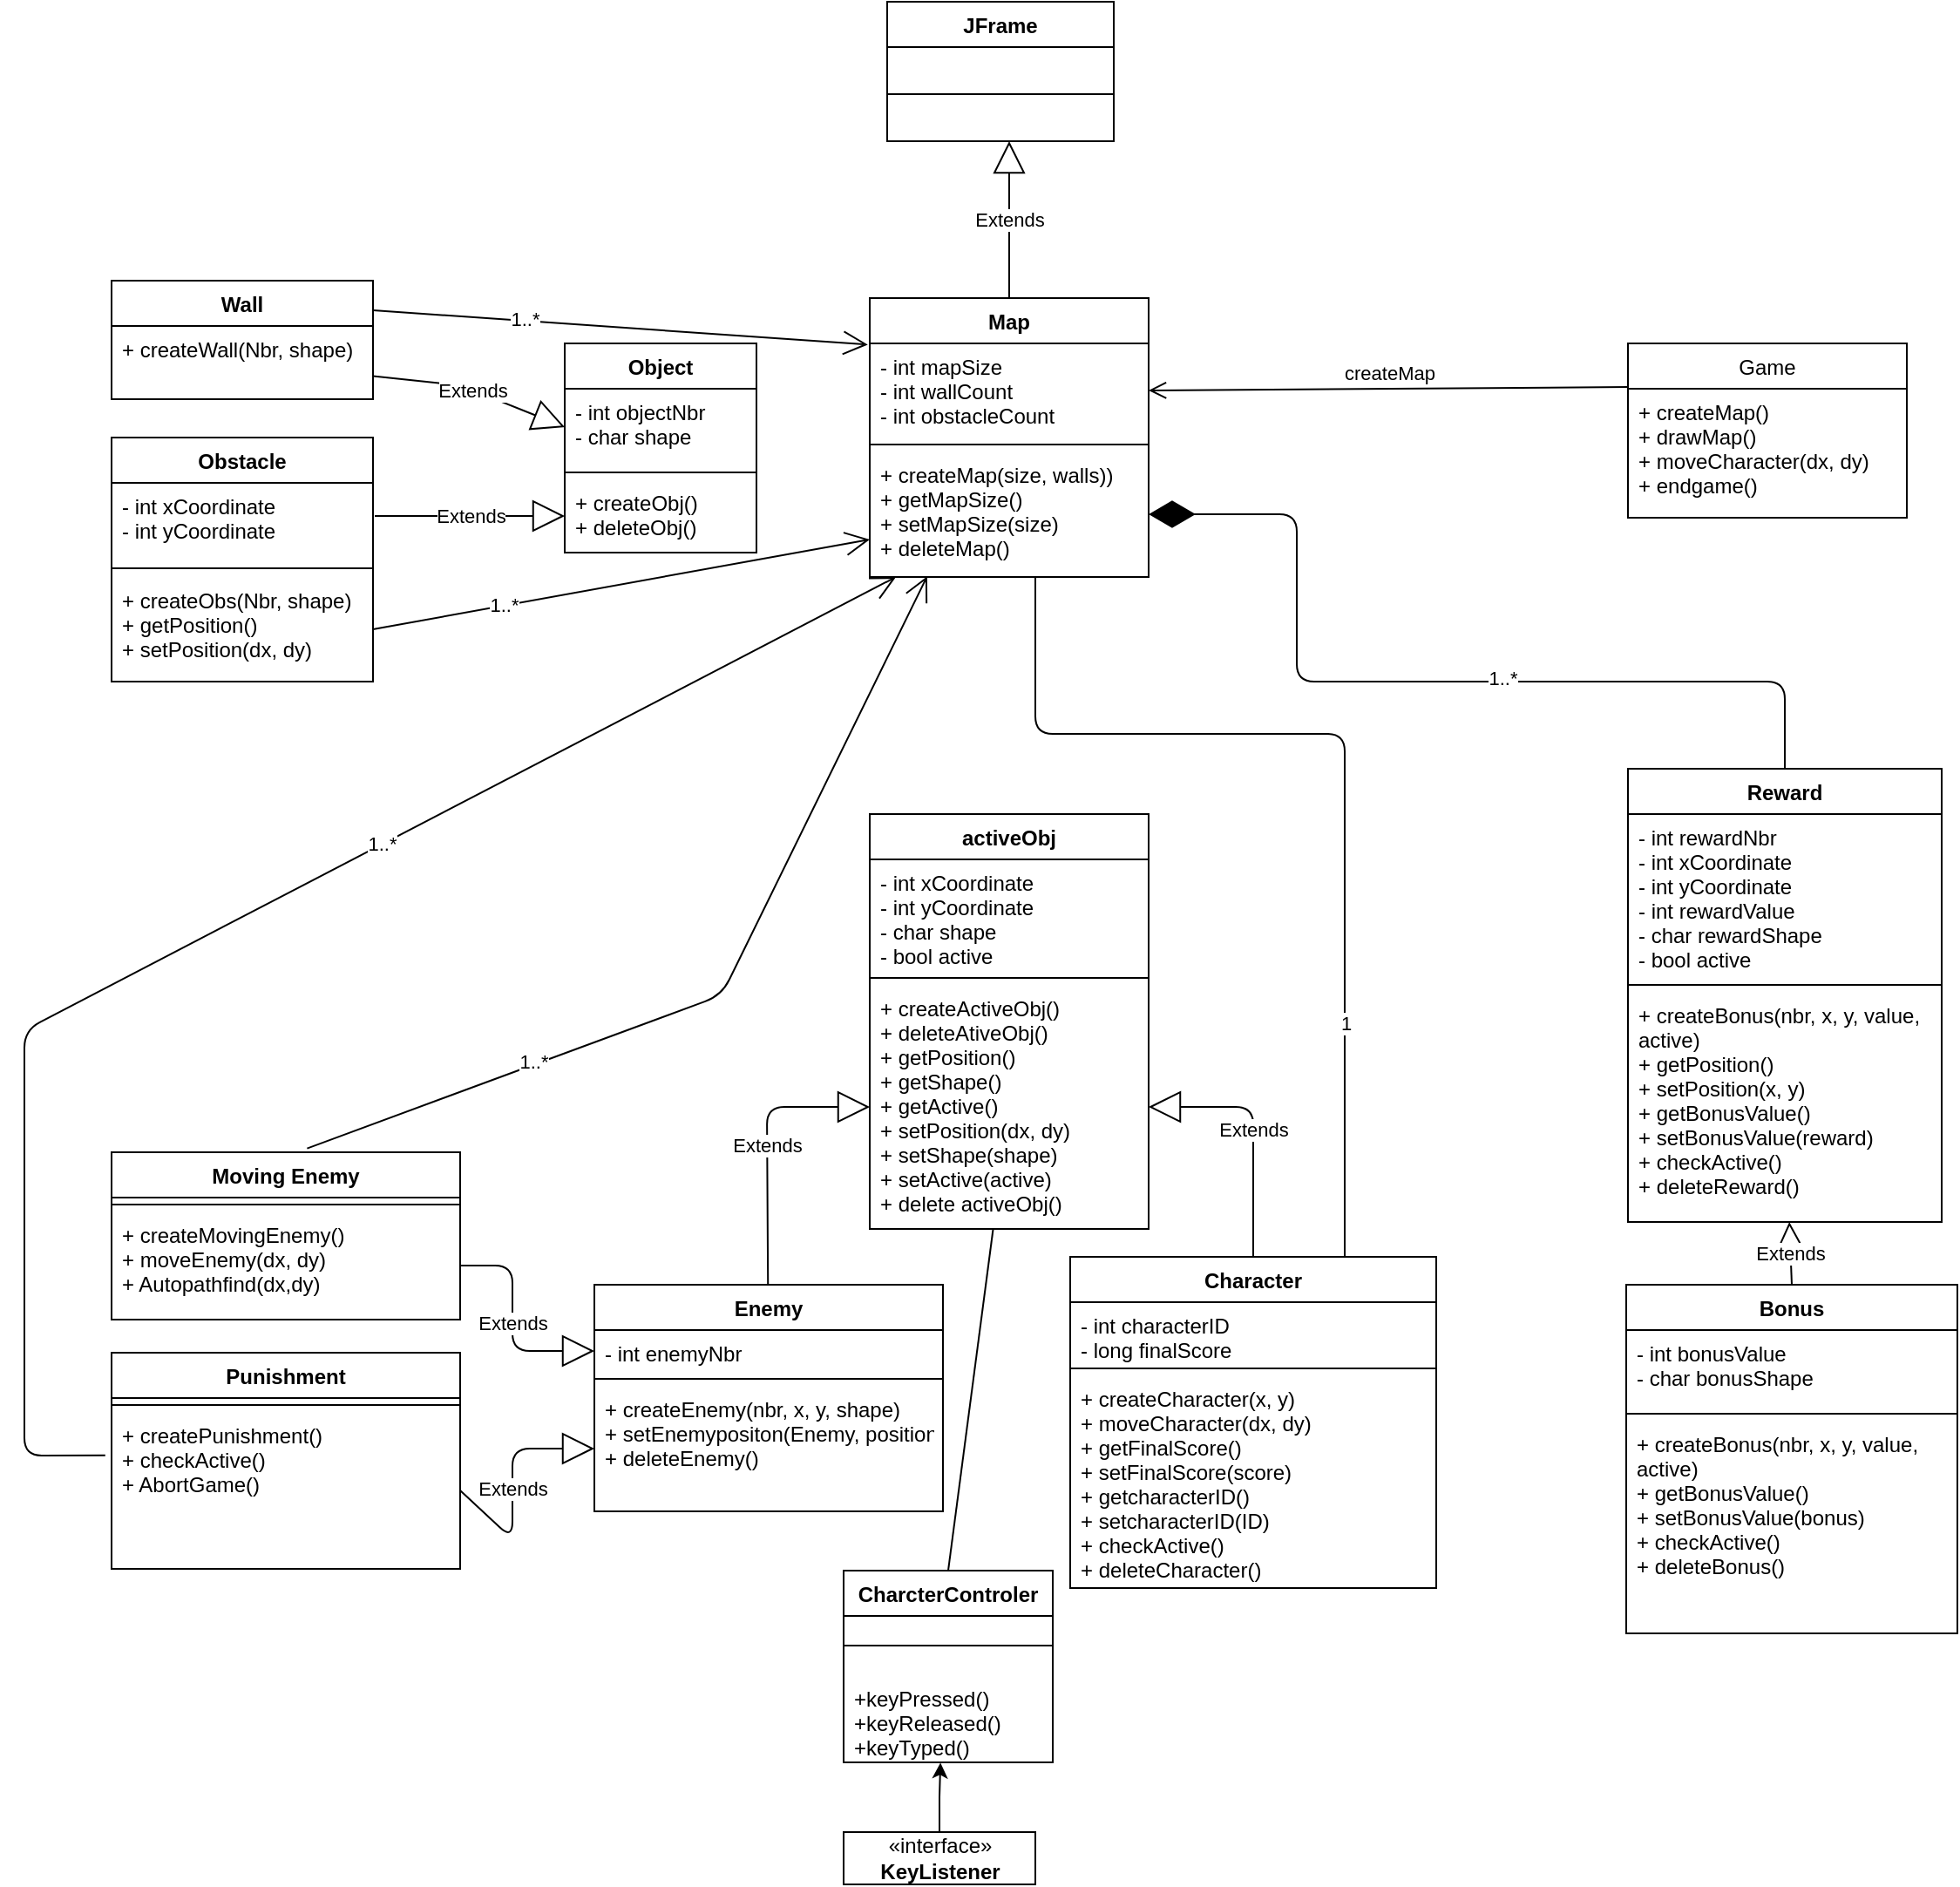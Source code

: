 <mxfile version="14.4.2" type="device" pages="3"><diagram name="Class Diagram" id="e7e014a7-5840-1c2e-5031-d8a46d1fe8dd"><mxGraphModel dx="2354" dy="1461" grid="1" gridSize="10" guides="1" tooltips="1" connect="1" arrows="1" fold="1" page="1" pageScale="1" pageWidth="1169" pageHeight="826" background="#ffffff" math="0" shadow="0"><root><mxCell id="0"/><mxCell id="1" parent="0"/><mxCell id="x0bmQfRMsFDAu_mOCBjh-41" value="Character" style="swimlane;fontStyle=1;align=center;verticalAlign=top;childLayout=stackLayout;horizontal=1;startSize=26;horizontalStack=0;resizeParent=1;resizeParentMax=0;resizeLast=0;collapsible=1;marginBottom=0;" parent="1" vertex="1"><mxGeometry x="560" y="600" width="210" height="190" as="geometry"/></mxCell><mxCell id="x0bmQfRMsFDAu_mOCBjh-42" value="- int characterID&#10;- long finalScore" style="text;strokeColor=none;fillColor=none;align=left;verticalAlign=top;spacingLeft=4;spacingRight=4;overflow=hidden;rotatable=0;points=[[0,0.5],[1,0.5]];portConstraint=eastwest;" parent="x0bmQfRMsFDAu_mOCBjh-41" vertex="1"><mxGeometry y="26" width="210" height="34" as="geometry"/></mxCell><mxCell id="x0bmQfRMsFDAu_mOCBjh-43" value="" style="line;strokeWidth=1;fillColor=none;align=left;verticalAlign=middle;spacingTop=-1;spacingLeft=3;spacingRight=3;rotatable=0;labelPosition=right;points=[];portConstraint=eastwest;" parent="x0bmQfRMsFDAu_mOCBjh-41" vertex="1"><mxGeometry y="60" width="210" height="8" as="geometry"/></mxCell><mxCell id="x0bmQfRMsFDAu_mOCBjh-44" value="+ createCharacter(x, y)&#10;+ moveCharacter(dx, dy)&#10;+ getFinalScore()&#10;+ setFinalScore(score)&#10;+ getcharacterID()&#10;+ setcharacterID(ID)&#10;+ checkActive()&#10;+ deleteCharacter()&#10;" style="text;strokeColor=none;fillColor=none;align=left;verticalAlign=top;spacingLeft=4;spacingRight=4;overflow=hidden;rotatable=0;points=[[0,0.5],[1,0.5]];portConstraint=eastwest;" parent="x0bmQfRMsFDAu_mOCBjh-41" vertex="1"><mxGeometry y="68" width="210" height="122" as="geometry"/></mxCell><mxCell id="x0bmQfRMsFDAu_mOCBjh-49" value="Map" style="swimlane;fontStyle=1;align=center;verticalAlign=top;childLayout=stackLayout;horizontal=1;startSize=26;horizontalStack=0;resizeParent=1;resizeParentMax=0;resizeLast=0;collapsible=1;marginBottom=0;" parent="1" vertex="1"><mxGeometry x="445" y="50" width="160" height="160" as="geometry"/></mxCell><mxCell id="x0bmQfRMsFDAu_mOCBjh-50" value="- int mapSize&#10;- int wallCount&#10;- int obstacleCount" style="text;strokeColor=none;fillColor=none;align=left;verticalAlign=top;spacingLeft=4;spacingRight=4;overflow=hidden;rotatable=0;points=[[0,0.5],[1,0.5]];portConstraint=eastwest;" parent="x0bmQfRMsFDAu_mOCBjh-49" vertex="1"><mxGeometry y="26" width="160" height="54" as="geometry"/></mxCell><mxCell id="x0bmQfRMsFDAu_mOCBjh-51" value="" style="line;strokeWidth=1;fillColor=none;align=left;verticalAlign=middle;spacingTop=-1;spacingLeft=3;spacingRight=3;rotatable=0;labelPosition=right;points=[];portConstraint=eastwest;" parent="x0bmQfRMsFDAu_mOCBjh-49" vertex="1"><mxGeometry y="80" width="160" height="8" as="geometry"/></mxCell><mxCell id="x0bmQfRMsFDAu_mOCBjh-52" value="+ createMap(size, walls))&#10;+ getMapSize()&#10;+ setMapSize(size)&#10;+ deleteMap()" style="text;strokeColor=none;fillColor=none;align=left;verticalAlign=top;spacingLeft=4;spacingRight=4;overflow=hidden;rotatable=0;points=[[0,0.5],[1,0.5]];portConstraint=eastwest;" parent="x0bmQfRMsFDAu_mOCBjh-49" vertex="1"><mxGeometry y="88" width="160" height="72" as="geometry"/></mxCell><mxCell id="x0bmQfRMsFDAu_mOCBjh-53" value="Enemy" style="swimlane;fontStyle=1;align=center;verticalAlign=top;childLayout=stackLayout;horizontal=1;startSize=26;horizontalStack=0;resizeParent=1;resizeParentMax=0;resizeLast=0;collapsible=1;marginBottom=0;" parent="1" vertex="1"><mxGeometry x="287" y="616" width="200" height="130" as="geometry"/></mxCell><mxCell id="x0bmQfRMsFDAu_mOCBjh-54" value="- int enemyNbr" style="text;strokeColor=none;fillColor=none;align=left;verticalAlign=top;spacingLeft=4;spacingRight=4;overflow=hidden;rotatable=0;points=[[0,0.5],[1,0.5]];portConstraint=eastwest;" parent="x0bmQfRMsFDAu_mOCBjh-53" vertex="1"><mxGeometry y="26" width="200" height="24" as="geometry"/></mxCell><mxCell id="x0bmQfRMsFDAu_mOCBjh-55" value="" style="line;strokeWidth=1;fillColor=none;align=left;verticalAlign=middle;spacingTop=-1;spacingLeft=3;spacingRight=3;rotatable=0;labelPosition=right;points=[];portConstraint=eastwest;" parent="x0bmQfRMsFDAu_mOCBjh-53" vertex="1"><mxGeometry y="50" width="200" height="8" as="geometry"/></mxCell><mxCell id="x0bmQfRMsFDAu_mOCBjh-56" value="+ createEnemy(nbr, x, y, shape)&#10;+ setEnemypositon(Enemy, position)&#10;+ deleteEnemy()" style="text;strokeColor=none;fillColor=none;align=left;verticalAlign=top;spacingLeft=4;spacingRight=4;overflow=hidden;rotatable=0;points=[[0,0.5],[1,0.5]];portConstraint=eastwest;" parent="x0bmQfRMsFDAu_mOCBjh-53" vertex="1"><mxGeometry y="58" width="200" height="72" as="geometry"/></mxCell><mxCell id="x0bmQfRMsFDAu_mOCBjh-61" value="Bonus" style="swimlane;fontStyle=1;align=center;verticalAlign=top;childLayout=stackLayout;horizontal=1;startSize=26;horizontalStack=0;resizeParent=1;resizeParentMax=0;resizeLast=0;collapsible=1;marginBottom=0;" parent="1" vertex="1"><mxGeometry x="879" y="616" width="190" height="200" as="geometry"/></mxCell><mxCell id="x0bmQfRMsFDAu_mOCBjh-62" value="- int bonusValue&#10;- char bonusShape" style="text;strokeColor=none;fillColor=none;align=left;verticalAlign=top;spacingLeft=4;spacingRight=4;overflow=hidden;rotatable=0;points=[[0,0.5],[1,0.5]];portConstraint=eastwest;" parent="x0bmQfRMsFDAu_mOCBjh-61" vertex="1"><mxGeometry y="26" width="190" height="44" as="geometry"/></mxCell><mxCell id="x0bmQfRMsFDAu_mOCBjh-63" value="" style="line;strokeWidth=1;fillColor=none;align=left;verticalAlign=middle;spacingTop=-1;spacingLeft=3;spacingRight=3;rotatable=0;labelPosition=right;points=[];portConstraint=eastwest;" parent="x0bmQfRMsFDAu_mOCBjh-61" vertex="1"><mxGeometry y="70" width="190" height="8" as="geometry"/></mxCell><mxCell id="x0bmQfRMsFDAu_mOCBjh-64" value="+ createBonus(nbr, x, y, value, &#10;active)&#10;+ getBonusValue()&#10;+ setBonusValue(bonus)&#10;+ checkActive()&#10;+ deleteBonus()" style="text;strokeColor=none;fillColor=none;align=left;verticalAlign=top;spacingLeft=4;spacingRight=4;overflow=hidden;rotatable=0;points=[[0,0.5],[1,0.5]];portConstraint=eastwest;" parent="x0bmQfRMsFDAu_mOCBjh-61" vertex="1"><mxGeometry y="78" width="190" height="122" as="geometry"/></mxCell><mxCell id="x0bmQfRMsFDAu_mOCBjh-66" value="Reward" style="swimlane;fontStyle=1;align=center;verticalAlign=top;childLayout=stackLayout;horizontal=1;startSize=26;horizontalStack=0;resizeParent=1;resizeParentMax=0;resizeLast=0;collapsible=1;marginBottom=0;" parent="1" vertex="1"><mxGeometry x="880" y="320" width="180" height="260" as="geometry"/></mxCell><mxCell id="x0bmQfRMsFDAu_mOCBjh-67" value="- int rewardNbr&#10;- int xCoordinate&#10;- int yCoordinate&#10;- int rewardValue&#10;- char rewardShape&#10;- bool active" style="text;strokeColor=none;fillColor=none;align=left;verticalAlign=top;spacingLeft=4;spacingRight=4;overflow=hidden;rotatable=0;points=[[0,0.5],[1,0.5]];portConstraint=eastwest;" parent="x0bmQfRMsFDAu_mOCBjh-66" vertex="1"><mxGeometry y="26" width="180" height="94" as="geometry"/></mxCell><mxCell id="x0bmQfRMsFDAu_mOCBjh-68" value="" style="line;strokeWidth=1;fillColor=none;align=left;verticalAlign=middle;spacingTop=-1;spacingLeft=3;spacingRight=3;rotatable=0;labelPosition=right;points=[];portConstraint=eastwest;" parent="x0bmQfRMsFDAu_mOCBjh-66" vertex="1"><mxGeometry y="120" width="180" height="8" as="geometry"/></mxCell><mxCell id="x0bmQfRMsFDAu_mOCBjh-69" value="+ createBonus(nbr, x, y, value,&#10;active)&#10;+ getPosition()&#10;+ setPosition(x, y)&#10;+ getBonusValue()&#10;+ setBonusValue(reward)&#10;+ checkActive()&#10;+ deleteReward()" style="text;strokeColor=none;fillColor=none;align=left;verticalAlign=top;spacingLeft=4;spacingRight=4;overflow=hidden;rotatable=0;points=[[0,0.5],[1,0.5]];portConstraint=eastwest;" parent="x0bmQfRMsFDAu_mOCBjh-66" vertex="1"><mxGeometry y="128" width="180" height="132" as="geometry"/></mxCell><mxCell id="RIVVR5Ybn98_v1tKRhae-1" value="Punishment" style="swimlane;fontStyle=1;align=center;verticalAlign=top;childLayout=stackLayout;horizontal=1;startSize=26;horizontalStack=0;resizeParent=1;resizeParentMax=0;resizeLast=0;collapsible=1;marginBottom=0;" parent="1" vertex="1"><mxGeometry x="10" y="655" width="200" height="124" as="geometry"/></mxCell><mxCell id="RIVVR5Ybn98_v1tKRhae-3" value="" style="line;strokeWidth=1;fillColor=none;align=left;verticalAlign=middle;spacingTop=-1;spacingLeft=3;spacingRight=3;rotatable=0;labelPosition=right;points=[];portConstraint=eastwest;" parent="RIVVR5Ybn98_v1tKRhae-1" vertex="1"><mxGeometry y="26" width="200" height="8" as="geometry"/></mxCell><mxCell id="RIVVR5Ybn98_v1tKRhae-4" value="+ createPunishment()&#10;+ checkActive()&#10;+ AbortGame()" style="text;strokeColor=none;fillColor=none;align=left;verticalAlign=top;spacingLeft=4;spacingRight=4;overflow=hidden;rotatable=0;points=[[0,0.5],[1,0.5]];portConstraint=eastwest;" parent="RIVVR5Ybn98_v1tKRhae-1" vertex="1"><mxGeometry y="34" width="200" height="90" as="geometry"/></mxCell><mxCell id="RIVVR5Ybn98_v1tKRhae-5" value="Wall" style="swimlane;fontStyle=1;align=center;verticalAlign=top;childLayout=stackLayout;horizontal=1;startSize=26;horizontalStack=0;resizeParent=1;resizeParentMax=0;resizeLast=0;collapsible=1;marginBottom=0;" parent="1" vertex="1"><mxGeometry x="10" y="40" width="150" height="68" as="geometry"/></mxCell><mxCell id="RIVVR5Ybn98_v1tKRhae-8" value="+ createWall(Nbr, shape)" style="text;strokeColor=none;fillColor=none;align=left;verticalAlign=top;spacingLeft=4;spacingRight=4;overflow=hidden;rotatable=0;points=[[0,0.5],[1,0.5]];portConstraint=eastwest;" parent="RIVVR5Ybn98_v1tKRhae-5" vertex="1"><mxGeometry y="26" width="150" height="42" as="geometry"/></mxCell><mxCell id="MtXeWEQCmz22e3HkAg9d-1" value="Obstacle" style="swimlane;fontStyle=1;align=center;verticalAlign=top;childLayout=stackLayout;horizontal=1;startSize=26;horizontalStack=0;resizeParent=1;resizeParentMax=0;resizeLast=0;collapsible=1;marginBottom=0;" parent="1" vertex="1"><mxGeometry x="10" y="130" width="150" height="140" as="geometry"/></mxCell><mxCell id="MtXeWEQCmz22e3HkAg9d-2" value="- int xCoordinate&#10;- int yCoordinate" style="text;strokeColor=none;fillColor=none;align=left;verticalAlign=top;spacingLeft=4;spacingRight=4;overflow=hidden;rotatable=0;points=[[0,0.5],[1,0.5]];portConstraint=eastwest;" parent="MtXeWEQCmz22e3HkAg9d-1" vertex="1"><mxGeometry y="26" width="150" height="44" as="geometry"/></mxCell><mxCell id="MtXeWEQCmz22e3HkAg9d-3" value="" style="line;strokeWidth=1;fillColor=none;align=left;verticalAlign=middle;spacingTop=-1;spacingLeft=3;spacingRight=3;rotatable=0;labelPosition=right;points=[];portConstraint=eastwest;" parent="MtXeWEQCmz22e3HkAg9d-1" vertex="1"><mxGeometry y="70" width="150" height="10" as="geometry"/></mxCell><mxCell id="MtXeWEQCmz22e3HkAg9d-4" value="+ createObs(Nbr, shape)&#10;+ getPosition()&#10;+ setPosition(dx, dy)&#10;" style="text;strokeColor=none;fillColor=none;align=left;verticalAlign=top;spacingLeft=4;spacingRight=4;overflow=hidden;rotatable=0;points=[[0,0.5],[1,0.5]];portConstraint=eastwest;" parent="MtXeWEQCmz22e3HkAg9d-1" vertex="1"><mxGeometry y="80" width="150" height="60" as="geometry"/></mxCell><mxCell id="scD0vBdgIzARHNGNuk6c-1" value="Moving Enemy" style="swimlane;fontStyle=1;align=center;verticalAlign=top;childLayout=stackLayout;horizontal=1;startSize=26;horizontalStack=0;resizeParent=1;resizeParentMax=0;resizeLast=0;collapsible=1;marginBottom=0;" parent="1" vertex="1"><mxGeometry x="10" y="540" width="200" height="96" as="geometry"/></mxCell><mxCell id="scD0vBdgIzARHNGNuk6c-3" value="" style="line;strokeWidth=1;fillColor=none;align=left;verticalAlign=middle;spacingTop=-1;spacingLeft=3;spacingRight=3;rotatable=0;labelPosition=right;points=[];portConstraint=eastwest;" parent="scD0vBdgIzARHNGNuk6c-1" vertex="1"><mxGeometry y="26" width="200" height="8" as="geometry"/></mxCell><mxCell id="scD0vBdgIzARHNGNuk6c-4" value="+ createMovingEnemy()&#10;+ moveEnemy(dx, dy)&#10;+ Autopathfind(dx,dy)" style="text;strokeColor=none;fillColor=none;align=left;verticalAlign=top;spacingLeft=4;spacingRight=4;overflow=hidden;rotatable=0;points=[[0,0.5],[1,0.5]];portConstraint=eastwest;" parent="scD0vBdgIzARHNGNuk6c-1" vertex="1"><mxGeometry y="34" width="200" height="62" as="geometry"/></mxCell><mxCell id="scD0vBdgIzARHNGNuk6c-6" value="Extends" style="endArrow=block;endSize=16;endFill=0;html=1;exitX=1;exitY=0.5;exitDx=0;exitDy=0;entryX=0;entryY=0.5;entryDx=0;entryDy=0;" parent="1" source="RIVVR5Ybn98_v1tKRhae-4" target="x0bmQfRMsFDAu_mOCBjh-56" edge="1"><mxGeometry width="160" relative="1" as="geometry"><mxPoint x="490" y="565" as="sourcePoint"/><mxPoint x="650" y="565" as="targetPoint"/><Array as="points"><mxPoint x="240" y="762"/><mxPoint x="240" y="710"/></Array></mxGeometry></mxCell><mxCell id="scD0vBdgIzARHNGNuk6c-7" value="Extends" style="endArrow=block;endSize=16;endFill=0;html=1;exitX=1;exitY=0.5;exitDx=0;exitDy=0;entryX=0;entryY=0.5;entryDx=0;entryDy=0;" parent="1" source="scD0vBdgIzARHNGNuk6c-4" target="x0bmQfRMsFDAu_mOCBjh-54" edge="1"><mxGeometry width="160" relative="1" as="geometry"><mxPoint x="210" y="488" as="sourcePoint"/><mxPoint x="410" y="365.0" as="targetPoint"/><Array as="points"><mxPoint x="240" y="605"/><mxPoint x="240" y="654"/></Array></mxGeometry></mxCell><mxCell id="scD0vBdgIzARHNGNuk6c-11" value="Extends" style="endArrow=block;endSize=16;endFill=0;html=1;exitX=0.5;exitY=0;exitDx=0;exitDy=0;" parent="1" source="x0bmQfRMsFDAu_mOCBjh-61" target="x0bmQfRMsFDAu_mOCBjh-69" edge="1"><mxGeometry width="160" relative="1" as="geometry"><mxPoint x="490" y="630" as="sourcePoint"/><mxPoint x="650" y="630" as="targetPoint"/></mxGeometry></mxCell><mxCell id="scD0vBdgIzARHNGNuk6c-18" value="" style="endArrow=diamondThin;endFill=1;endSize=24;html=1;exitX=0.5;exitY=0;exitDx=0;exitDy=0;entryX=1;entryY=0.5;entryDx=0;entryDy=0;" parent="1" source="x0bmQfRMsFDAu_mOCBjh-66" target="x0bmQfRMsFDAu_mOCBjh-52" edge="1"><mxGeometry width="160" relative="1" as="geometry"><mxPoint x="330" y="490" as="sourcePoint"/><mxPoint x="330" y="220" as="targetPoint"/><Array as="points"><mxPoint x="970" y="270"/><mxPoint x="690" y="270"/><mxPoint x="690" y="174"/></Array></mxGeometry></mxCell><mxCell id="oaRdijwVBmq-z1m-6wFn-3" value="1..*" style="edgeLabel;html=1;align=center;verticalAlign=middle;resizable=0;points=[];" parent="scD0vBdgIzARHNGNuk6c-18" vertex="1" connectable="0"><mxGeometry x="-0.171" y="-2" relative="1" as="geometry"><mxPoint as="offset"/></mxGeometry></mxCell><mxCell id="scD0vBdgIzARHNGNuk6c-25" value="Game" style="swimlane;fontStyle=0;childLayout=stackLayout;horizontal=1;startSize=26;fillColor=none;horizontalStack=0;resizeParent=1;resizeParentMax=0;resizeLast=0;collapsible=1;marginBottom=0;" parent="1" vertex="1"><mxGeometry x="880" y="76" width="160" height="100" as="geometry"/></mxCell><mxCell id="scD0vBdgIzARHNGNuk6c-26" value="+ createMap()&#10;+ drawMap()&#10;+ moveCharacter(dx, dy)&#10;+ endgame()" style="text;strokeColor=none;fillColor=none;align=left;verticalAlign=top;spacingLeft=4;spacingRight=4;overflow=hidden;rotatable=0;points=[[0,0.5],[1,0.5]];portConstraint=eastwest;" parent="scD0vBdgIzARHNGNuk6c-25" vertex="1"><mxGeometry y="26" width="160" height="74" as="geometry"/></mxCell><mxCell id="3zL8nobzFx9zVrFEnt8c-2" value="createMap" style="html=1;verticalAlign=bottom;endArrow=open;endSize=8;entryX=1;entryY=0.5;entryDx=0;entryDy=0;exitX=0;exitY=0.25;exitDx=0;exitDy=0;" parent="1" source="scD0vBdgIzARHNGNuk6c-25" target="x0bmQfRMsFDAu_mOCBjh-50" edge="1"><mxGeometry relative="1" as="geometry"><mxPoint x="530" y="310" as="sourcePoint"/><mxPoint x="450" y="310" as="targetPoint"/></mxGeometry></mxCell><mxCell id="uAevMPuKme8kmIr7tywy-2" value="Object" style="swimlane;fontStyle=1;align=center;verticalAlign=top;childLayout=stackLayout;horizontal=1;startSize=26;horizontalStack=0;resizeParent=1;resizeParentMax=0;resizeLast=0;collapsible=1;marginBottom=0;" parent="1" vertex="1"><mxGeometry x="270" y="76" width="110" height="120" as="geometry"/></mxCell><mxCell id="uAevMPuKme8kmIr7tywy-3" value="- int objectNbr&#10;- char shape" style="text;strokeColor=none;fillColor=none;align=left;verticalAlign=top;spacingLeft=4;spacingRight=4;overflow=hidden;rotatable=0;points=[[0,0.5],[1,0.5]];portConstraint=eastwest;" parent="uAevMPuKme8kmIr7tywy-2" vertex="1"><mxGeometry y="26" width="110" height="44" as="geometry"/></mxCell><mxCell id="uAevMPuKme8kmIr7tywy-4" value="" style="line;strokeWidth=1;fillColor=none;align=left;verticalAlign=middle;spacingTop=-1;spacingLeft=3;spacingRight=3;rotatable=0;labelPosition=right;points=[];portConstraint=eastwest;" parent="uAevMPuKme8kmIr7tywy-2" vertex="1"><mxGeometry y="70" width="110" height="8" as="geometry"/></mxCell><mxCell id="uAevMPuKme8kmIr7tywy-5" value="+ createObj()&#10;+ deleteObj()" style="text;strokeColor=none;fillColor=none;align=left;verticalAlign=top;spacingLeft=4;spacingRight=4;overflow=hidden;rotatable=0;points=[[0,0.5],[1,0.5]];portConstraint=eastwest;" parent="uAevMPuKme8kmIr7tywy-2" vertex="1"><mxGeometry y="78" width="110" height="42" as="geometry"/></mxCell><mxCell id="uAevMPuKme8kmIr7tywy-8" value="activeObj" style="swimlane;fontStyle=1;align=center;verticalAlign=top;childLayout=stackLayout;horizontal=1;startSize=26;horizontalStack=0;resizeParent=1;resizeParentMax=0;resizeLast=0;collapsible=1;marginBottom=0;" parent="1" vertex="1"><mxGeometry x="445" y="346" width="160" height="238" as="geometry"/></mxCell><mxCell id="uAevMPuKme8kmIr7tywy-9" value="- int xCoordinate&#10;- int yCoordinate&#10;- char shape&#10;- bool active" style="text;strokeColor=none;fillColor=none;align=left;verticalAlign=top;spacingLeft=4;spacingRight=4;overflow=hidden;rotatable=0;points=[[0,0.5],[1,0.5]];portConstraint=eastwest;" parent="uAevMPuKme8kmIr7tywy-8" vertex="1"><mxGeometry y="26" width="160" height="64" as="geometry"/></mxCell><mxCell id="uAevMPuKme8kmIr7tywy-10" value="" style="line;strokeWidth=1;fillColor=none;align=left;verticalAlign=middle;spacingTop=-1;spacingLeft=3;spacingRight=3;rotatable=0;labelPosition=right;points=[];portConstraint=eastwest;" parent="uAevMPuKme8kmIr7tywy-8" vertex="1"><mxGeometry y="90" width="160" height="8" as="geometry"/></mxCell><mxCell id="uAevMPuKme8kmIr7tywy-11" value="+ createActiveObj()&#10;+ deleteAtiveObj()&#10;+ getPosition()&#10;+ getShape()&#10;+ getActive()&#10;+ setPosition(dx, dy)&#10;+ setShape(shape)&#10;+ setActive(active)&#10;+ delete activeObj()" style="text;strokeColor=none;fillColor=none;align=left;verticalAlign=top;spacingLeft=4;spacingRight=4;overflow=hidden;rotatable=0;points=[[0,0.5],[1,0.5]];portConstraint=eastwest;" parent="uAevMPuKme8kmIr7tywy-8" vertex="1"><mxGeometry y="98" width="160" height="140" as="geometry"/></mxCell><mxCell id="uAevMPuKme8kmIr7tywy-13" value="Extends" style="endArrow=block;endSize=16;endFill=0;html=1;entryX=0;entryY=0.5;entryDx=0;entryDy=0;" parent="1" source="RIVVR5Ybn98_v1tKRhae-8" target="uAevMPuKme8kmIr7tywy-3" edge="1"><mxGeometry width="160" relative="1" as="geometry"><mxPoint x="190" y="20.0" as="sourcePoint"/><mxPoint x="270" y="100.0" as="targetPoint"/><Array as="points"><mxPoint x="210" y="100"/></Array></mxGeometry></mxCell><mxCell id="uAevMPuKme8kmIr7tywy-14" value="Extends" style="endArrow=block;endSize=16;endFill=0;html=1;entryX=0;entryY=0.5;entryDx=0;entryDy=0;" parent="1" target="uAevMPuKme8kmIr7tywy-5" edge="1"><mxGeometry width="160" relative="1" as="geometry"><mxPoint x="161" y="175" as="sourcePoint"/><mxPoint x="270" y="128" as="targetPoint"/><Array as="points"><mxPoint x="190" y="175"/><mxPoint x="230" y="175"/></Array></mxGeometry></mxCell><mxCell id="uAevMPuKme8kmIr7tywy-15" value="Extends" style="endArrow=block;endSize=16;endFill=0;html=1;entryX=0;entryY=0.5;entryDx=0;entryDy=0;" parent="1" source="x0bmQfRMsFDAu_mOCBjh-53" target="uAevMPuKme8kmIr7tywy-11" edge="1"><mxGeometry width="160" relative="1" as="geometry"><mxPoint x="360" y="631" as="sourcePoint"/><mxPoint x="410" y="543.0" as="targetPoint"/><Array as="points"><mxPoint x="386" y="514"/></Array></mxGeometry></mxCell><mxCell id="uAevMPuKme8kmIr7tywy-17" value="Extends" style="endArrow=block;endSize=16;endFill=0;html=1;entryX=1;entryY=0.5;entryDx=0;entryDy=0;exitX=0.5;exitY=0;exitDx=0;exitDy=0;" parent="1" source="x0bmQfRMsFDAu_mOCBjh-41" target="uAevMPuKme8kmIr7tywy-11" edge="1"><mxGeometry width="160" relative="1" as="geometry"><mxPoint x="730.641" y="596" as="sourcePoint"/><mxPoint x="789" y="480" as="targetPoint"/><Array as="points"><mxPoint x="665" y="514"/></Array></mxGeometry></mxCell><mxCell id="uAevMPuKme8kmIr7tywy-18" value="" style="endArrow=none;html=1;edgeStyle=orthogonalEdgeStyle;entryX=0.75;entryY=0;entryDx=0;entryDy=0;" parent="1" source="x0bmQfRMsFDAu_mOCBjh-52" target="x0bmQfRMsFDAu_mOCBjh-41" edge="1"><mxGeometry relative="1" as="geometry"><mxPoint x="620" y="290" as="sourcePoint"/><mxPoint x="810" y="360" as="targetPoint"/><Array as="points"><mxPoint x="540" y="300"/><mxPoint x="717" y="300"/></Array></mxGeometry></mxCell><mxCell id="oaRdijwVBmq-z1m-6wFn-2" value="1" style="edgeLabel;html=1;align=center;verticalAlign=middle;resizable=0;points=[];" parent="uAevMPuKme8kmIr7tywy-18" vertex="1" connectable="0"><mxGeometry x="0.528" relative="1" as="geometry"><mxPoint as="offset"/></mxGeometry></mxCell><mxCell id="oaRdijwVBmq-z1m-6wFn-7" value="" style="endArrow=open;endFill=1;endSize=12;html=1;entryX=-0.007;entryY=0.013;entryDx=0;entryDy=0;entryPerimeter=0;exitX=1;exitY=0.25;exitDx=0;exitDy=0;" parent="1" source="RIVVR5Ybn98_v1tKRhae-5" target="x0bmQfRMsFDAu_mOCBjh-50" edge="1"><mxGeometry width="160" relative="1" as="geometry"><mxPoint x="160" y="44.66" as="sourcePoint"/><mxPoint x="320" y="44.66" as="targetPoint"/></mxGeometry></mxCell><mxCell id="oaRdijwVBmq-z1m-6wFn-9" value="1..*" style="edgeLabel;html=1;align=center;verticalAlign=middle;resizable=0;points=[];" parent="oaRdijwVBmq-z1m-6wFn-7" vertex="1" connectable="0"><mxGeometry x="-0.389" y="1" relative="1" as="geometry"><mxPoint as="offset"/></mxGeometry></mxCell><mxCell id="oaRdijwVBmq-z1m-6wFn-8" value="" style="endArrow=open;endFill=1;endSize=12;html=1;exitX=1;exitY=0.5;exitDx=0;exitDy=0;" parent="1" source="MtXeWEQCmz22e3HkAg9d-4" target="x0bmQfRMsFDAu_mOCBjh-52" edge="1"><mxGeometry width="160" relative="1" as="geometry"><mxPoint x="160" y="270" as="sourcePoint"/><mxPoint x="320" y="270" as="targetPoint"/></mxGeometry></mxCell><mxCell id="oaRdijwVBmq-z1m-6wFn-10" value="1..*" style="edgeLabel;html=1;align=center;verticalAlign=middle;resizable=0;points=[];" parent="oaRdijwVBmq-z1m-6wFn-8" vertex="1" connectable="0"><mxGeometry x="-0.471" y="1" relative="1" as="geometry"><mxPoint as="offset"/></mxGeometry></mxCell><mxCell id="oaRdijwVBmq-z1m-6wFn-11" value="JFrame" style="swimlane;fontStyle=1;align=center;verticalAlign=top;childLayout=stackLayout;horizontal=1;startSize=26;horizontalStack=0;resizeParent=1;resizeParentMax=0;resizeLast=0;collapsible=1;marginBottom=0;" parent="1" vertex="1"><mxGeometry x="455" y="-120" width="130" height="80" as="geometry"/></mxCell><mxCell id="oaRdijwVBmq-z1m-6wFn-13" value="" style="line;strokeWidth=1;fillColor=none;align=left;verticalAlign=middle;spacingTop=-1;spacingLeft=3;spacingRight=3;rotatable=0;labelPosition=right;points=[];portConstraint=eastwest;" parent="oaRdijwVBmq-z1m-6wFn-11" vertex="1"><mxGeometry y="26" width="130" height="54" as="geometry"/></mxCell><mxCell id="oaRdijwVBmq-z1m-6wFn-25" value="Extends" style="endArrow=block;endSize=16;endFill=0;html=1;exitX=0.5;exitY=0;exitDx=0;exitDy=0;" parent="1" source="x0bmQfRMsFDAu_mOCBjh-49" edge="1"><mxGeometry width="160" relative="1" as="geometry"><mxPoint x="700" y="-100" as="sourcePoint"/><mxPoint x="525" y="-40" as="targetPoint"/></mxGeometry></mxCell><mxCell id="oaRdijwVBmq-z1m-6wFn-26" value="" style="endArrow=open;endFill=1;endSize=12;html=1;exitX=0.561;exitY=-0.023;exitDx=0;exitDy=0;exitPerimeter=0;entryX=0.206;entryY=0.994;entryDx=0;entryDy=0;entryPerimeter=0;" parent="1" source="scD0vBdgIzARHNGNuk6c-1" target="x0bmQfRMsFDAu_mOCBjh-52" edge="1"><mxGeometry width="160" relative="1" as="geometry"><mxPoint x="310" y="510" as="sourcePoint"/><mxPoint x="470" y="510" as="targetPoint"/><Array as="points"><mxPoint x="360" y="450"/></Array></mxGeometry></mxCell><mxCell id="oaRdijwVBmq-z1m-6wFn-29" value="1..*" style="edgeLabel;html=1;align=center;verticalAlign=middle;resizable=0;points=[];" parent="oaRdijwVBmq-z1m-6wFn-26" vertex="1" connectable="0"><mxGeometry x="-0.464" y="3" relative="1" as="geometry"><mxPoint y="1" as="offset"/></mxGeometry></mxCell><mxCell id="oaRdijwVBmq-z1m-6wFn-27" value="" style="endArrow=open;endFill=1;endSize=12;html=1;exitX=-0.018;exitY=1.094;exitDx=0;exitDy=0;exitPerimeter=0;entryX=0.094;entryY=1;entryDx=0;entryDy=0;entryPerimeter=0;" parent="1" target="x0bmQfRMsFDAu_mOCBjh-52" edge="1"><mxGeometry width="160" relative="1" as="geometry"><mxPoint x="6.4" y="713.82" as="sourcePoint"/><mxPoint x="160" y="340" as="targetPoint"/><Array as="points"><mxPoint x="-40" y="714"/><mxPoint x="-40" y="470"/></Array></mxGeometry></mxCell><mxCell id="oaRdijwVBmq-z1m-6wFn-28" value="1..*" style="edgeLabel;html=1;align=center;verticalAlign=middle;resizable=0;points=[];" parent="oaRdijwVBmq-z1m-6wFn-27" vertex="1" connectable="0"><mxGeometry x="0.221" y="1" relative="1" as="geometry"><mxPoint as="offset"/></mxGeometry></mxCell><mxCell id="hGmHYc_oYrWeQqVTKFVf-1" style="edgeStyle=orthogonalEdgeStyle;rounded=0;orthogonalLoop=1;jettySize=auto;html=1;entryX=0.463;entryY=1.004;entryDx=0;entryDy=0;entryPerimeter=0;" parent="1" source="oaRdijwVBmq-z1m-6wFn-30" target="oaRdijwVBmq-z1m-6wFn-40" edge="1"><mxGeometry relative="1" as="geometry"/></mxCell><mxCell id="oaRdijwVBmq-z1m-6wFn-30" value="«interface»&lt;br&gt;&lt;b&gt;KeyListener&lt;/b&gt;" style="html=1;" parent="1" vertex="1"><mxGeometry x="430" y="930" width="110" height="30" as="geometry"/></mxCell><mxCell id="oaRdijwVBmq-z1m-6wFn-36" value="&lt;br&gt;" style="text;html=1;align=center;verticalAlign=middle;resizable=0;points=[];autosize=1;" parent="1" vertex="1"><mxGeometry x="500" y="920" width="20" height="20" as="geometry"/></mxCell><mxCell id="oaRdijwVBmq-z1m-6wFn-37" value="CharcterControler" style="swimlane;fontStyle=1;align=center;verticalAlign=top;childLayout=stackLayout;horizontal=1;startSize=26;horizontalStack=0;resizeParent=1;resizeParentMax=0;resizeLast=0;collapsible=1;marginBottom=0;" parent="1" vertex="1"><mxGeometry x="430" y="780" width="120" height="110" as="geometry"><mxRectangle x="465" y="800" width="140" height="26" as="alternateBounds"/></mxGeometry></mxCell><mxCell id="oaRdijwVBmq-z1m-6wFn-39" value="" style="line;strokeWidth=1;fillColor=none;align=left;verticalAlign=middle;spacingTop=-1;spacingLeft=3;spacingRight=3;rotatable=0;labelPosition=right;points=[];portConstraint=eastwest;" parent="oaRdijwVBmq-z1m-6wFn-37" vertex="1"><mxGeometry y="26" width="120" height="34" as="geometry"/></mxCell><mxCell id="oaRdijwVBmq-z1m-6wFn-40" value="+keyPressed()&#10;+keyReleased()&#10;+keyTyped()&#10;" style="text;strokeColor=none;fillColor=none;align=left;verticalAlign=top;spacingLeft=4;spacingRight=4;overflow=hidden;rotatable=0;points=[[0,0.5],[1,0.5]];portConstraint=eastwest;" parent="oaRdijwVBmq-z1m-6wFn-37" vertex="1"><mxGeometry y="60" width="120" height="50" as="geometry"/></mxCell><mxCell id="oaRdijwVBmq-z1m-6wFn-42" value="" style="endArrow=none;html=1;exitX=0.5;exitY=0;exitDx=0;exitDy=0;" parent="1" source="oaRdijwVBmq-z1m-6wFn-37" target="uAevMPuKme8kmIr7tywy-11" edge="1"><mxGeometry width="50" height="50" relative="1" as="geometry"><mxPoint x="490" y="620" as="sourcePoint"/><mxPoint x="540" y="570" as="targetPoint"/></mxGeometry></mxCell></root></mxGraphModel></diagram><diagram id="ML4aj7rDJoTWtJMAUBJO" name="State Diagram"><mxGraphModel dx="1088" dy="880" grid="1" gridSize="10" guides="1" tooltips="1" connect="1" arrows="1" fold="1" page="1" pageScale="1" pageWidth="850" pageHeight="1100" math="0" shadow="0"><root><mxCell id="zc-nrAEhuRI09q31vqky-0"/><mxCell id="zc-nrAEhuRI09q31vqky-1" parent="zc-nrAEhuRI09q31vqky-0"/><mxCell id="KcydGjuc9Xkd6YpR7TTv-0" value="Menu Screen" style="html=1;" parent="zc-nrAEhuRI09q31vqky-1" vertex="1"><mxGeometry x="400" y="320" width="110" height="50" as="geometry"/></mxCell><mxCell id="KcydGjuc9Xkd6YpR7TTv-2" value="Game Screen" style="html=1;" parent="zc-nrAEhuRI09q31vqky-1" vertex="1"><mxGeometry x="400" y="440" width="110" height="50" as="geometry"/></mxCell><mxCell id="KcydGjuc9Xkd6YpR7TTv-3" value="Pause Screen" style="html=1;" parent="zc-nrAEhuRI09q31vqky-1" vertex="1"><mxGeometry x="560" y="440" width="110" height="50" as="geometry"/></mxCell><mxCell id="KcydGjuc9Xkd6YpR7TTv-7" value="" style="endArrow=classic;html=1;entryX=0;entryY=0.25;entryDx=0;entryDy=0;exitX=1;exitY=0.25;exitDx=0;exitDy=0;" parent="zc-nrAEhuRI09q31vqky-1" source="KcydGjuc9Xkd6YpR7TTv-2" target="KcydGjuc9Xkd6YpR7TTv-3" edge="1"><mxGeometry width="50" height="50" relative="1" as="geometry"><mxPoint x="430" y="510" as="sourcePoint"/><mxPoint x="480" y="460" as="targetPoint"/></mxGeometry></mxCell><mxCell id="KcydGjuc9Xkd6YpR7TTv-8" value="" style="endArrow=classic;html=1;exitX=0.5;exitY=1;exitDx=0;exitDy=0;entryX=0.5;entryY=0;entryDx=0;entryDy=0;" parent="zc-nrAEhuRI09q31vqky-1" source="KcydGjuc9Xkd6YpR7TTv-0" target="KcydGjuc9Xkd6YpR7TTv-2" edge="1"><mxGeometry width="50" height="50" relative="1" as="geometry"><mxPoint x="430" y="510" as="sourcePoint"/><mxPoint x="480" y="460" as="targetPoint"/></mxGeometry></mxCell><mxCell id="KcydGjuc9Xkd6YpR7TTv-10" value="Game Over Waiting&lt;br&gt;Screen" style="html=1;" parent="zc-nrAEhuRI09q31vqky-1" vertex="1"><mxGeometry x="400" y="560" width="110" height="50" as="geometry"/></mxCell><mxCell id="KcydGjuc9Xkd6YpR7TTv-11" value="Win Waiting Screen" style="html=1;" parent="zc-nrAEhuRI09q31vqky-1" vertex="1"><mxGeometry x="240" y="440" width="110" height="50" as="geometry"/></mxCell><mxCell id="KcydGjuc9Xkd6YpR7TTv-17" value="" style="endArrow=classic;html=1;exitX=0.25;exitY=0;exitDx=0;exitDy=0;entryX=0.25;entryY=1;entryDx=0;entryDy=0;" parent="zc-nrAEhuRI09q31vqky-1" source="KcydGjuc9Xkd6YpR7TTv-10" target="KcydGjuc9Xkd6YpR7TTv-2" edge="1"><mxGeometry width="50" height="50" relative="1" as="geometry"><mxPoint x="430" y="510" as="sourcePoint"/><mxPoint x="480" y="460" as="targetPoint"/></mxGeometry></mxCell><mxCell id="KcydGjuc9Xkd6YpR7TTv-20" value="" style="endArrow=classic;html=1;entryX=1;entryY=0.25;entryDx=0;entryDy=0;exitX=0;exitY=0.25;exitDx=0;exitDy=0;" parent="zc-nrAEhuRI09q31vqky-1" source="KcydGjuc9Xkd6YpR7TTv-2" target="KcydGjuc9Xkd6YpR7TTv-11" edge="1"><mxGeometry width="50" height="50" relative="1" as="geometry"><mxPoint x="520" y="475" as="sourcePoint"/><mxPoint x="570" y="475" as="targetPoint"/></mxGeometry></mxCell><mxCell id="KcydGjuc9Xkd6YpR7TTv-21" value="" style="endArrow=classic;html=1;exitX=0.5;exitY=0;exitDx=0;exitDy=0;entryX=0;entryY=0.75;entryDx=0;entryDy=0;" parent="zc-nrAEhuRI09q31vqky-1" source="KcydGjuc9Xkd6YpR7TTv-11" target="KcydGjuc9Xkd6YpR7TTv-0" edge="1"><mxGeometry width="50" height="50" relative="1" as="geometry"><mxPoint x="430" y="510" as="sourcePoint"/><mxPoint x="480" y="460" as="targetPoint"/><Array as="points"><mxPoint x="295" y="358"/></Array></mxGeometry></mxCell><mxCell id="KcydGjuc9Xkd6YpR7TTv-22" value="" style="endArrow=classic;html=1;exitX=0.5;exitY=0;exitDx=0;exitDy=0;entryX=1;entryY=0.75;entryDx=0;entryDy=0;" parent="zc-nrAEhuRI09q31vqky-1" source="KcydGjuc9Xkd6YpR7TTv-3" target="KcydGjuc9Xkd6YpR7TTv-0" edge="1"><mxGeometry width="50" height="50" relative="1" as="geometry"><mxPoint x="430" y="510" as="sourcePoint"/><mxPoint x="480" y="460" as="targetPoint"/><Array as="points"><mxPoint x="615" y="358"/></Array></mxGeometry></mxCell><mxCell id="KcydGjuc9Xkd6YpR7TTv-24" value="" style="endArrow=classic;html=1;entryX=0;entryY=0.75;entryDx=0;entryDy=0;exitX=1;exitY=0.75;exitDx=0;exitDy=0;" parent="zc-nrAEhuRI09q31vqky-1" source="KcydGjuc9Xkd6YpR7TTv-11" target="KcydGjuc9Xkd6YpR7TTv-2" edge="1"><mxGeometry width="50" height="50" relative="1" as="geometry"><mxPoint x="410" y="510" as="sourcePoint"/><mxPoint x="360" y="510" as="targetPoint"/></mxGeometry></mxCell><mxCell id="KcydGjuc9Xkd6YpR7TTv-25" value="" style="endArrow=classic;html=1;exitX=1;exitY=0.5;exitDx=0;exitDy=0;entryX=1;entryY=0.25;entryDx=0;entryDy=0;" parent="zc-nrAEhuRI09q31vqky-1" source="KcydGjuc9Xkd6YpR7TTv-10" target="KcydGjuc9Xkd6YpR7TTv-0" edge="1"><mxGeometry width="50" height="50" relative="1" as="geometry"><mxPoint x="430" y="510" as="sourcePoint"/><mxPoint x="480" y="460" as="targetPoint"/><Array as="points"><mxPoint x="720" y="585"/><mxPoint x="720" y="333"/></Array></mxGeometry></mxCell><mxCell id="KcydGjuc9Xkd6YpR7TTv-27" value="" style="endArrow=classic;html=1;exitX=0.75;exitY=1;exitDx=0;exitDy=0;entryX=0.75;entryY=0;entryDx=0;entryDy=0;" parent="zc-nrAEhuRI09q31vqky-1" source="KcydGjuc9Xkd6YpR7TTv-2" target="KcydGjuc9Xkd6YpR7TTv-10" edge="1"><mxGeometry width="50" height="50" relative="1" as="geometry"><mxPoint x="465" y="500" as="sourcePoint"/><mxPoint x="465" y="570" as="targetPoint"/></mxGeometry></mxCell><mxCell id="KcydGjuc9Xkd6YpR7TTv-33" value="" style="endArrow=classic;html=1;entryX=1;entryY=0.75;entryDx=0;entryDy=0;exitX=0;exitY=0.75;exitDx=0;exitDy=0;" parent="zc-nrAEhuRI09q31vqky-1" source="KcydGjuc9Xkd6YpR7TTv-3" target="KcydGjuc9Xkd6YpR7TTv-2" edge="1"><mxGeometry width="50" height="50" relative="1" as="geometry"><mxPoint x="520" y="475" as="sourcePoint"/><mxPoint x="570" y="475" as="targetPoint"/></mxGeometry></mxCell><mxCell id="KcydGjuc9Xkd6YpR7TTv-36" value="" style="endArrow=classic;html=1;entryX=1;entryY=0.5;entryDx=0;entryDy=0;exitX=0;exitY=0.25;exitDx=0;exitDy=0;" parent="zc-nrAEhuRI09q31vqky-1" source="KcydGjuc9Xkd6YpR7TTv-0" target="dedwPi8mJyGZ-p1ZYKGC-0" edge="1"><mxGeometry width="50" height="50" relative="1" as="geometry"><mxPoint x="360" y="487.5" as="sourcePoint"/><mxPoint x="240" y="332.5" as="targetPoint"/></mxGeometry></mxCell><mxCell id="dedwPi8mJyGZ-p1ZYKGC-0" value="" style="ellipse;html=1;shape=endState;fillColor=#000000;strokeColor=#ff0000;" parent="zc-nrAEhuRI09q31vqky-1" vertex="1"><mxGeometry x="190" y="318" width="30" height="30" as="geometry"/></mxCell><mxCell id="dedwPi8mJyGZ-p1ZYKGC-1" value="End" style="text;align=center;fontStyle=1;verticalAlign=middle;spacingLeft=3;spacingRight=3;strokeColor=none;rotatable=0;points=[[0,0.5],[1,0.5]];portConstraint=eastwest;" parent="zc-nrAEhuRI09q31vqky-1" vertex="1"><mxGeometry x="250" y="310" width="80" height="26" as="geometry"/></mxCell><mxCell id="1mXxhJrNTgD12wtWdUE1-0" value="" style="ellipse;html=1;shape=startState;fillColor=#000000;strokeColor=#ff0000;dashed=1;" parent="zc-nrAEhuRI09q31vqky-1" vertex="1"><mxGeometry x="440" y="230" width="30" height="30" as="geometry"/></mxCell><mxCell id="1mXxhJrNTgD12wtWdUE1-1" value="" style="edgeStyle=orthogonalEdgeStyle;html=1;verticalAlign=bottom;endArrow=open;endSize=8;entryX=0.5;entryY=0;entryDx=0;entryDy=0;" parent="zc-nrAEhuRI09q31vqky-1" source="1mXxhJrNTgD12wtWdUE1-0" target="KcydGjuc9Xkd6YpR7TTv-0" edge="1"><mxGeometry relative="1" as="geometry"><mxPoint x="275" y="620" as="targetPoint"/></mxGeometry></mxCell><mxCell id="1mXxhJrNTgD12wtWdUE1-2" value="Start" style="text;align=center;fontStyle=1;verticalAlign=middle;spacingLeft=3;spacingRight=3;strokeColor=none;rotatable=0;points=[[0,0.5],[1,0.5]];portConstraint=eastwest;" parent="zc-nrAEhuRI09q31vqky-1" vertex="1"><mxGeometry x="430" y="260" width="80" height="26" as="geometry"/></mxCell><mxCell id="s03QmKHdbFqV-sdg3Jdm-0" value="begin" style="text;align=center;fontStyle=1;verticalAlign=middle;spacingLeft=3;spacingRight=3;strokeColor=none;rotatable=0;points=[[0,0.5],[1,0.5]];portConstraint=eastwest;" parent="zc-nrAEhuRI09q31vqky-1" vertex="1"><mxGeometry x="390" y="390" width="80" height="26" as="geometry"/></mxCell><mxCell id="s03QmKHdbFqV-sdg3Jdm-2" value="Laurens&lt;br&gt;Markup" style="html=1;" parent="zc-nrAEhuRI09q31vqky-1" vertex="1"><mxGeometry x="520" y="260" width="110" height="50" as="geometry"/></mxCell></root></mxGraphModel></diagram><diagram id="dgnxQLhh8svEvxjnjJhD" name="Sequence Diagram"><mxGraphModel dx="1088" dy="880" grid="1" gridSize="10" guides="1" tooltips="1" connect="1" arrows="1" fold="1" page="1" pageScale="1" pageWidth="850" pageHeight="1100" math="0" shadow="0"><root><mxCell id="69PbTp5-i1uUuvWJ2hNX-0"/><mxCell id="69PbTp5-i1uUuvWJ2hNX-1" parent="69PbTp5-i1uUuvWJ2hNX-0"/><mxCell id="lJdWP1g-EMxhtGGlcjKw-1" value="Character" style="shape=umlLifeline;perimeter=lifelinePerimeter;whiteSpace=wrap;html=1;container=1;collapsible=0;recursiveResize=0;outlineConnect=0;" parent="69PbTp5-i1uUuvWJ2hNX-1" vertex="1"><mxGeometry x="440" y="90" width="100" height="970" as="geometry"/></mxCell><mxCell id="lJdWP1g-EMxhtGGlcjKw-22" value="" style="html=1;points=[];perimeter=orthogonalPerimeter;" parent="lJdWP1g-EMxhtGGlcjKw-1" vertex="1"><mxGeometry x="45" y="70" width="10" height="200" as="geometry"/></mxCell><mxCell id="lJdWP1g-EMxhtGGlcjKw-2" value="Reward/Bonus" style="shape=umlLifeline;perimeter=lifelinePerimeter;whiteSpace=wrap;html=1;container=1;collapsible=0;recursiveResize=0;outlineConnect=0;" parent="69PbTp5-i1uUuvWJ2hNX-1" vertex="1"><mxGeometry x="580" y="90" width="100" height="970" as="geometry"/></mxCell><mxCell id="lJdWP1g-EMxhtGGlcjKw-19" value="" style="html=1;points=[];perimeter=orthogonalPerimeter;" parent="lJdWP1g-EMxhtGGlcjKw-2" vertex="1"><mxGeometry x="45" y="70" width="10" height="200" as="geometry"/></mxCell><mxCell id="lJdWP1g-EMxhtGGlcjKw-3" value="Player" style="shape=umlActor;verticalLabelPosition=bottom;verticalAlign=top;html=1;" parent="69PbTp5-i1uUuvWJ2hNX-1" vertex="1"><mxGeometry x="60" y="20" width="30" height="60" as="geometry"/></mxCell><mxCell id="lJdWP1g-EMxhtGGlcjKw-4" value="" style="html=1;points=[];perimeter=orthogonalPerimeter;" parent="69PbTp5-i1uUuvWJ2hNX-1" vertex="1"><mxGeometry x="70" y="110" width="10" height="950" as="geometry"/></mxCell><mxCell id="lJdWP1g-EMxhtGGlcjKw-7" value="Moving Enemy/&lt;br&gt;Punishment" style="shape=umlLifeline;perimeter=lifelinePerimeter;whiteSpace=wrap;html=1;container=1;collapsible=0;recursiveResize=0;outlineConnect=0;" parent="69PbTp5-i1uUuvWJ2hNX-1" vertex="1"><mxGeometry x="720" y="90" width="100" height="970" as="geometry"/></mxCell><mxCell id="lJdWP1g-EMxhtGGlcjKw-20" value="" style="html=1;points=[];perimeter=orthogonalPerimeter;" parent="lJdWP1g-EMxhtGGlcjKw-7" vertex="1"><mxGeometry x="45" y="70" width="10" height="200" as="geometry"/></mxCell><mxCell id="lJdWP1g-EMxhtGGlcjKw-9" value="Game" style="shape=umlLifeline;perimeter=lifelinePerimeter;whiteSpace=wrap;html=1;container=1;collapsible=0;recursiveResize=0;outlineConnect=0;" parent="69PbTp5-i1uUuvWJ2hNX-1" vertex="1"><mxGeometry x="150" y="90" width="100" height="970" as="geometry"/></mxCell><mxCell id="lJdWP1g-EMxhtGGlcjKw-10" value="" style="html=1;points=[];perimeter=orthogonalPerimeter;" parent="lJdWP1g-EMxhtGGlcjKw-9" vertex="1"><mxGeometry x="45" y="50" width="10" height="290" as="geometry"/></mxCell><mxCell id="lJdWP1g-EMxhtGGlcjKw-11" value="login game" style="html=1;verticalAlign=bottom;endArrow=block;" parent="69PbTp5-i1uUuvWJ2hNX-1" edge="1"><mxGeometry width="80" relative="1" as="geometry"><mxPoint x="80" y="142" as="sourcePoint"/><mxPoint x="190" y="142" as="targetPoint"/></mxGeometry></mxCell><mxCell id="lJdWP1g-EMxhtGGlcjKw-14" value="start" style="html=1;verticalAlign=bottom;endArrow=block;" parent="69PbTp5-i1uUuvWJ2hNX-1" edge="1"><mxGeometry width="80" relative="1" as="geometry"><mxPoint x="81" y="184" as="sourcePoint"/><mxPoint x="191" y="184" as="targetPoint"/><Array as="points"><mxPoint x="141" y="184"/></Array></mxGeometry></mxCell><mxCell id="lJdWP1g-EMxhtGGlcjKw-25" value="createCharacter" style="html=1;verticalAlign=bottom;endArrow=block;" parent="69PbTp5-i1uUuvWJ2hNX-1" edge="1"><mxGeometry x="-0.059" width="80" relative="1" as="geometry"><mxPoint x="359" y="200" as="sourcePoint"/><mxPoint x="491.25" y="200" as="targetPoint"/><Array as="points"/><mxPoint as="offset"/></mxGeometry></mxCell><mxCell id="lJdWP1g-EMxhtGGlcjKw-28" value="Map" style="shape=umlLifeline;perimeter=lifelinePerimeter;whiteSpace=wrap;html=1;container=1;collapsible=0;recursiveResize=0;outlineConnect=0;" parent="69PbTp5-i1uUuvWJ2hNX-1" vertex="1"><mxGeometry x="300" y="90" width="100" height="970" as="geometry"/></mxCell><mxCell id="lJdWP1g-EMxhtGGlcjKw-29" value="" style="html=1;points=[];perimeter=orthogonalPerimeter;" parent="lJdWP1g-EMxhtGGlcjKw-28" vertex="1"><mxGeometry x="45" y="70" width="10" height="200" as="geometry"/></mxCell><mxCell id="lJdWP1g-EMxhtGGlcjKw-30" value="createMap" style="html=1;verticalAlign=bottom;endArrow=block;" parent="69PbTp5-i1uUuvWJ2hNX-1" edge="1"><mxGeometry x="0.059" width="80" relative="1" as="geometry"><mxPoint x="210" y="192" as="sourcePoint"/><mxPoint x="342.25" y="192" as="targetPoint"/><Array as="points"/><mxPoint as="offset"/></mxGeometry></mxCell><mxCell id="lJdWP1g-EMxhtGGlcjKw-31" value="createMovingEnemies" style="html=1;verticalAlign=bottom;endArrow=block;" parent="69PbTp5-i1uUuvWJ2hNX-1" edge="1"><mxGeometry x="0.518" width="80" relative="1" as="geometry"><mxPoint x="354.75" y="245" as="sourcePoint"/><mxPoint x="625.25" y="245" as="targetPoint"/><Array as="points"/><mxPoint as="offset"/></mxGeometry></mxCell><mxCell id="lJdWP1g-EMxhtGGlcjKw-32" value="createReward" style="html=1;verticalAlign=bottom;endArrow=block;exitX=0.94;exitY=0.524;exitDx=0;exitDy=0;exitPerimeter=0;" parent="69PbTp5-i1uUuvWJ2hNX-1" edge="1"><mxGeometry x="0.665" width="80" relative="1" as="geometry"><mxPoint x="354.4" y="290.0" as="sourcePoint"/><mxPoint x="769.5" y="290.0" as="targetPoint"/><Array as="points"/><mxPoint as="offset"/></mxGeometry></mxCell><mxCell id="lJdWP1g-EMxhtGGlcjKw-36" value="game map" style="html=1;verticalAlign=bottom;endArrow=open;dashed=1;endSize=8;" parent="69PbTp5-i1uUuvWJ2hNX-1" edge="1"><mxGeometry relative="1" as="geometry"><mxPoint x="342.4" y="330" as="sourcePoint"/><mxPoint x="203.5" y="330" as="targetPoint"/></mxGeometry></mxCell><mxCell id="lJdWP1g-EMxhtGGlcjKw-39" value="return character" style="html=1;verticalAlign=bottom;endArrow=open;dashed=1;endSize=8;" parent="69PbTp5-i1uUuvWJ2hNX-1" edge="1"><mxGeometry relative="1" as="geometry"><mxPoint x="489.5" y="225" as="sourcePoint"/><mxPoint x="360" y="225" as="targetPoint"/></mxGeometry></mxCell><mxCell id="lJdWP1g-EMxhtGGlcjKw-40" value="return Enemies" style="html=1;verticalAlign=bottom;endArrow=open;dashed=1;endSize=8;" parent="69PbTp5-i1uUuvWJ2hNX-1" edge="1"><mxGeometry x="-0.484" relative="1" as="geometry"><mxPoint x="624.75" y="270" as="sourcePoint"/><mxPoint x="355.25" y="270" as="targetPoint"/><mxPoint x="1" as="offset"/></mxGeometry></mxCell><mxCell id="lJdWP1g-EMxhtGGlcjKw-41" value="return Reward" style="html=1;verticalAlign=bottom;endArrow=open;dashed=1;endSize=8;" parent="69PbTp5-i1uUuvWJ2hNX-1" edge="1"><mxGeometry x="-0.679" relative="1" as="geometry"><mxPoint x="765" y="310" as="sourcePoint"/><mxPoint x="360" y="310" as="targetPoint"/><mxPoint as="offset"/></mxGeometry></mxCell><mxCell id="lJdWP1g-EMxhtGGlcjKw-43" value="menu screen" style="html=1;verticalAlign=bottom;endArrow=block;entryX=1.16;entryY=0.144;entryDx=0;entryDy=0;entryPerimeter=0;" parent="69PbTp5-i1uUuvWJ2hNX-1" edge="1"><mxGeometry width="80" relative="1" as="geometry"><mxPoint x="197.5" y="160" as="sourcePoint"/><mxPoint x="79.6" y="160.16" as="targetPoint"/><Array as="points"><mxPoint x="188" y="160"/></Array></mxGeometry></mxCell><mxCell id="DuIKzJp7riIOUItrcV3M-0" value="ready message" style="html=1;verticalAlign=bottom;endArrow=block;entryX=1.16;entryY=0.144;entryDx=0;entryDy=0;entryPerimeter=0;" parent="69PbTp5-i1uUuvWJ2hNX-1" edge="1"><mxGeometry width="80" relative="1" as="geometry"><mxPoint x="197.9" y="350" as="sourcePoint"/><mxPoint x="80.0" y="350.16" as="targetPoint"/><Array as="points"><mxPoint x="188.4" y="350"/></Array></mxGeometry></mxCell><mxCell id="dk0C4G31g2JSajlsF-g8-0" value="Choose&lt;br&gt;options" style="shape=umlFrame;tabWidth=110;tabHeight=30;tabPosition=left;html=1;boundedLbl=1;labelInHeader=1;width=80;height=26;strokeColor=#000000;" parent="69PbTp5-i1uUuvWJ2hNX-1" vertex="1"><mxGeometry x="10" y="120" width="770" height="251" as="geometry"/></mxCell><mxCell id="dk0C4G31g2JSajlsF-g8-1" value="[if user choose&#10;start]" style="text" parent="dk0C4G31g2JSajlsF-g8-0" vertex="1"><mxGeometry width="100" height="20" relative="1" as="geometry"><mxPoint x="20" y="40" as="offset"/></mxGeometry></mxCell><mxCell id="dk0C4G31g2JSajlsF-g8-2" value="[else - exit]" style="line;strokeWidth=1;labelPosition=center;verticalLabelPosition=bottom;align=left;verticalAlign=top;spacingLeft=20;spacingTop=15;dashed=1;" parent="dk0C4G31g2JSajlsF-g8-0" vertex="1"><mxGeometry y="182.372" width="770.0" height="10.04" as="geometry"/></mxCell><mxCell id="dk0C4G31g2JSajlsF-g8-3" value="exit request" style="html=1;verticalAlign=bottom;endArrow=block;" parent="dk0C4G31g2JSajlsF-g8-0" edge="1"><mxGeometry width="80" relative="1" as="geometry"><mxPoint x="49.995" y="205.898" as="sourcePoint"/><mxPoint x="164.939" y="205.898" as="targetPoint"/></mxGeometry></mxCell><mxCell id="dk0C4G31g2JSajlsF-g8-4" value="terminate game" style="html=1;verticalAlign=bottom;endArrow=open;dashed=1;endSize=8;strokeColor=#000000;" parent="dk0C4G31g2JSajlsF-g8-0" edge="1"><mxGeometry relative="1" as="geometry"><mxPoint x="164.939" y="240.215" as="sourcePoint"/><mxPoint x="49.995" y="240.215" as="targetPoint"/></mxGeometry></mxCell><mxCell id="uFTjwuWLlwTP5la_v6FQ-3" value="play" style="html=1;verticalAlign=bottom;endArrow=block;strokeColor=#000000;" parent="69PbTp5-i1uUuvWJ2hNX-1" target="lJdWP1g-EMxhtGGlcjKw-9" edge="1"><mxGeometry width="80" relative="1" as="geometry"><mxPoint x="80" y="480" as="sourcePoint"/><mxPoint x="160" y="480" as="targetPoint"/></mxGeometry></mxCell><mxCell id="uFTjwuWLlwTP5la_v6FQ-4" value="interact" style="html=1;verticalAlign=bottom;endArrow=block;strokeColor=#000000;" parent="69PbTp5-i1uUuvWJ2hNX-1" edge="1"><mxGeometry width="80" relative="1" as="geometry"><mxPoint x="210" y="488" as="sourcePoint"/><mxPoint x="349.5" y="488" as="targetPoint"/></mxGeometry></mxCell><mxCell id="uFTjwuWLlwTP5la_v6FQ-5" value="control" style="html=1;verticalAlign=bottom;endArrow=block;strokeColor=#000000;" parent="69PbTp5-i1uUuvWJ2hNX-1" edge="1"><mxGeometry width="80" relative="1" as="geometry"><mxPoint x="357" y="493" as="sourcePoint"/><mxPoint x="486.5" y="493" as="targetPoint"/></mxGeometry></mxCell><mxCell id="uFTjwuWLlwTP5la_v6FQ-7" value="collect" style="html=1;verticalAlign=bottom;endArrow=block;strokeColor=#000000;" parent="69PbTp5-i1uUuvWJ2hNX-1" edge="1"><mxGeometry width="80" relative="1" as="geometry"><mxPoint x="489.324" y="505.0" as="sourcePoint"/><mxPoint x="629.5" y="505.0" as="targetPoint"/></mxGeometry></mxCell><mxCell id="uFTjwuWLlwTP5la_v6FQ-10" value="increase score" style="html=1;verticalAlign=bottom;endArrow=open;dashed=1;endSize=8;strokeColor=#000000;" parent="69PbTp5-i1uUuvWJ2hNX-1" edge="1"><mxGeometry relative="1" as="geometry"><mxPoint x="629.5" y="530" as="sourcePoint"/><mxPoint x="490" y="530" as="targetPoint"/></mxGeometry></mxCell><mxCell id="uFTjwuWLlwTP5la_v6FQ-12" value="decrease" style="html=1;verticalAlign=bottom;endArrow=open;dashed=1;endSize=8;strokeColor=#000000;" parent="69PbTp5-i1uUuvWJ2hNX-1" edge="1"><mxGeometry x="-0.5" y="2" relative="1" as="geometry"><mxPoint x="770.09" y="650" as="sourcePoint"/><mxPoint x="489.914" y="650" as="targetPoint"/><mxPoint as="offset"/></mxGeometry></mxCell><mxCell id="uFTjwuWLlwTP5la_v6FQ-16" value="touch" style="html=1;verticalAlign=bottom;endArrow=block;strokeColor=#000000;" parent="69PbTp5-i1uUuvWJ2hNX-1" edge="1"><mxGeometry x="0.503" width="80" relative="1" as="geometry"><mxPoint x="490.25" y="580" as="sourcePoint"/><mxPoint x="769.75" y="580" as="targetPoint"/><mxPoint x="-1" as="offset"/></mxGeometry></mxCell><mxCell id="uFTjwuWLlwTP5la_v6FQ-17" value="Check interaction with enemy" style="shape=umlFrame;tabWidth=110;tabHeight=30;tabPosition=left;html=1;boundedLbl=1;labelInHeader=1;width=160;height=30;strokeColor=#000000;" parent="69PbTp5-i1uUuvWJ2hNX-1" vertex="1"><mxGeometry x="40" y="550" width="750" height="380" as="geometry"/></mxCell><mxCell id="uFTjwuWLlwTP5la_v6FQ-18" value="[has interaction]" style="text" parent="uFTjwuWLlwTP5la_v6FQ-17" vertex="1"><mxGeometry width="100" height="20" relative="1" as="geometry"><mxPoint x="4.94" y="30" as="offset"/></mxGeometry></mxCell><mxCell id="uFTjwuWLlwTP5la_v6FQ-19" value="else" style="line;strokeWidth=1;dashed=1;labelPosition=center;verticalLabelPosition=bottom;align=left;verticalAlign=top;spacingLeft=20;spacingTop=15;" parent="uFTjwuWLlwTP5la_v6FQ-17" vertex="1"><mxGeometry x="0.004" y="280.003" width="750" height="15.2" as="geometry"/></mxCell><mxCell id="uFTjwuWLlwTP5la_v6FQ-24" value="win message" style="html=1;verticalAlign=bottom;endArrow=block;strokeColor=#000000;" parent="uFTjwuWLlwTP5la_v6FQ-17" edge="1"><mxGeometry width="80" relative="1" as="geometry"><mxPoint x="160" y="330" as="sourcePoint"/><mxPoint x="40" y="330" as="targetPoint"/></mxGeometry></mxCell><mxCell id="uFTjwuWLlwTP5la_v6FQ-25" value="next level" style="html=1;verticalAlign=bottom;endArrow=open;dashed=1;endSize=8;strokeColor=#000000;" parent="uFTjwuWLlwTP5la_v6FQ-17" edge="1"><mxGeometry relative="1" as="geometry"><mxPoint x="44" y="360" as="sourcePoint"/><mxPoint x="154" y="360" as="targetPoint"/></mxGeometry></mxCell><mxCell id="uFTjwuWLlwTP5la_v6FQ-20" value="terminate" style="html=1;verticalAlign=bottom;endArrow=open;dashed=1;endSize=8;strokeColor=#000000;" parent="69PbTp5-i1uUuvWJ2hNX-1" edge="1"><mxGeometry x="-0.5" y="2" relative="1" as="geometry"><mxPoint x="769.75" y="715.59" as="sourcePoint"/><mxPoint x="490.254" y="715.59" as="targetPoint"/><mxPoint as="offset"/></mxGeometry></mxCell><mxCell id="uFTjwuWLlwTP5la_v6FQ-21" value="end game message" style="html=1;verticalAlign=bottom;endArrow=block;strokeColor=#000000;entryX=0.971;entryY=0.598;entryDx=0;entryDy=0;entryPerimeter=0;" parent="69PbTp5-i1uUuvWJ2hNX-1" edge="1"><mxGeometry x="0.002" width="80" relative="1" as="geometry"><mxPoint x="200.29" y="795.59" as="sourcePoint"/><mxPoint x="80.0" y="795.75" as="targetPoint"/><mxPoint as="offset"/></mxGeometry></mxCell><mxCell id="uFTjwuWLlwTP5la_v6FQ-13" value="touch enemy" style="shape=umlFrame;tabWidth=110;tabHeight=30;tabPosition=left;html=1;boundedLbl=1;labelInHeader=1;width=70;height=30;strokeColor=#000000;" parent="69PbTp5-i1uUuvWJ2hNX-1" vertex="1"><mxGeometry x="50" y="617" width="730" height="190" as="geometry"/></mxCell><mxCell id="uFTjwuWLlwTP5la_v6FQ-14" value="punishment - final scoe&#10;not 0" style="text" parent="uFTjwuWLlwTP5la_v6FQ-13" vertex="1"><mxGeometry width="100" height="20" relative="1" as="geometry"><mxPoint x="4.94" y="30" as="offset"/></mxGeometry></mxCell><mxCell id="uFTjwuWLlwTP5la_v6FQ-15" value="moving enemy/&#10;punishment while final score&#10;is 0" style="line;strokeWidth=1;dashed=1;labelPosition=center;verticalLabelPosition=bottom;align=left;verticalAlign=top;spacingLeft=20;spacingTop=15;" parent="uFTjwuWLlwTP5la_v6FQ-13" vertex="1"><mxGeometry y="66.5" width="730" height="7.6" as="geometry"/></mxCell><mxCell id="uFTjwuWLlwTP5la_v6FQ-32" value="During game" style="shape=umlFrame;tabWidth=110;tabHeight=30;tabPosition=left;html=1;boundedLbl=1;labelInHeader=1;width=70;height=30;strokeColor=#000000;" parent="69PbTp5-i1uUuvWJ2hNX-1" vertex="1"><mxGeometry x="30" y="450" width="770" height="600" as="geometry"/></mxCell><mxCell id="uFTjwuWLlwTP5la_v6FQ-33" value="[choose to play]" style="text" parent="uFTjwuWLlwTP5la_v6FQ-32" vertex="1"><mxGeometry width="100" height="20" relative="1" as="geometry"><mxPoint x="20" y="50" as="offset"/></mxGeometry></mxCell><mxCell id="uFTjwuWLlwTP5la_v6FQ-34" value="else" style="line;strokeWidth=1;dashed=1;labelPosition=center;verticalLabelPosition=bottom;align=left;verticalAlign=top;spacingLeft=20;spacingTop=15;" parent="uFTjwuWLlwTP5la_v6FQ-32" vertex="1"><mxGeometry x="10" y="490.168" width="770" height="23.208" as="geometry"/></mxCell><mxCell id="uFTjwuWLlwTP5la_v6FQ-35" value="exit request" style="html=1;verticalAlign=bottom;endArrow=block;strokeColor=#000000;exitX=1.347;exitY=0.994;exitDx=0;exitDy=0;exitPerimeter=0;" parent="uFTjwuWLlwTP5la_v6FQ-32" edge="1"><mxGeometry width="80" relative="1" as="geometry"><mxPoint x="53.47" y="520.179" as="sourcePoint"/><mxPoint x="169.5" y="520.179" as="targetPoint"/></mxGeometry></mxCell><mxCell id="uFTjwuWLlwTP5la_v6FQ-36" value="terminate game" style="html=1;verticalAlign=bottom;endArrow=open;dashed=1;endSize=8;strokeColor=#000000;entryX=1.347;entryY=0.99;entryDx=0;entryDy=0;entryPerimeter=0;" parent="uFTjwuWLlwTP5la_v6FQ-32" edge="1"><mxGeometry relative="1" as="geometry"><mxPoint x="169.5" y="560.529" as="sourcePoint"/><mxPoint x="53.47" y="560.529" as="targetPoint"/></mxGeometry></mxCell><mxCell id="uFTjwuWLlwTP5la_v6FQ-37" value="" style="html=1;points=[];perimeter=orthogonalPerimeter;strokeColor=#000000;" parent="uFTjwuWLlwTP5la_v6FQ-32" vertex="1"><mxGeometry x="165" y="-1.97" width="10" height="601.97" as="geometry"/></mxCell><mxCell id="uFTjwuWLlwTP5la_v6FQ-38" value="" style="html=1;points=[];perimeter=orthogonalPerimeter;strokeColor=#000000;" parent="uFTjwuWLlwTP5la_v6FQ-32" vertex="1"><mxGeometry x="315" y="-1.97" width="10" height="601.97" as="geometry"/></mxCell><mxCell id="uFTjwuWLlwTP5la_v6FQ-39" value="" style="html=1;points=[];perimeter=orthogonalPerimeter;strokeColor=#000000;" parent="uFTjwuWLlwTP5la_v6FQ-32" vertex="1"><mxGeometry x="455" width="10" height="600" as="geometry"/></mxCell><mxCell id="uFTjwuWLlwTP5la_v6FQ-40" value="" style="html=1;points=[];perimeter=orthogonalPerimeter;strokeColor=#000000;" parent="uFTjwuWLlwTP5la_v6FQ-32" vertex="1"><mxGeometry x="594" width="10" height="600" as="geometry"/></mxCell><mxCell id="uFTjwuWLlwTP5la_v6FQ-41" value="" style="html=1;points=[];perimeter=orthogonalPerimeter;strokeColor=#000000;" parent="uFTjwuWLlwTP5la_v6FQ-32" vertex="1"><mxGeometry x="734" width="10" height="600" as="geometry"/></mxCell></root></mxGraphModel></diagram></mxfile>
